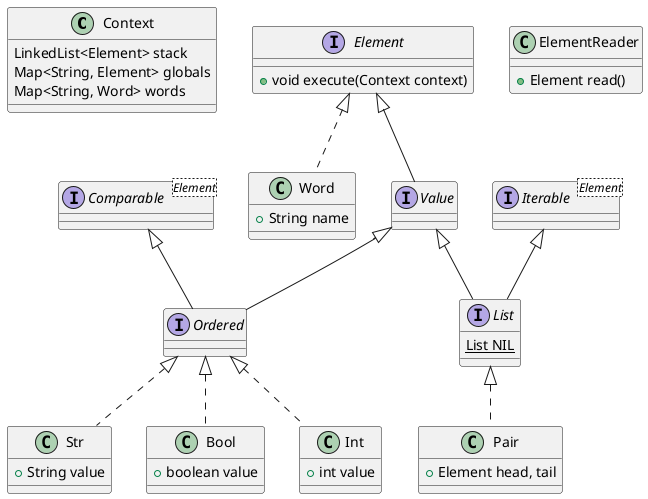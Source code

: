 @startuml
class Context {
  LinkedList<Element> stack
  Map<String, Element> globals
  Map<String, Word> words
}
interface Element {
  +void execute(Context context)
}
interface Value
interface Ordered
interface Comparable<Element>
interface Iterable<Element>
class Int {
  +int value
}
class Str {
  +String value
}
class Bool {
  +boolean value
}
interface List {
  {static} List NIL
}
class Pair {
  +Element head, tail
}
class Word {
  +String name
}
class ElementReader {
  +Element read()
}
Element <|-- Value
Value <|-- List
Iterable <|-- List
Value <|-- Ordered
Comparable <|-- Ordered
Ordered <|.. Int
Ordered <|.. Str
Ordered <|.. Bool
List <|.. Pair
Element <|.. Word
@enduml
